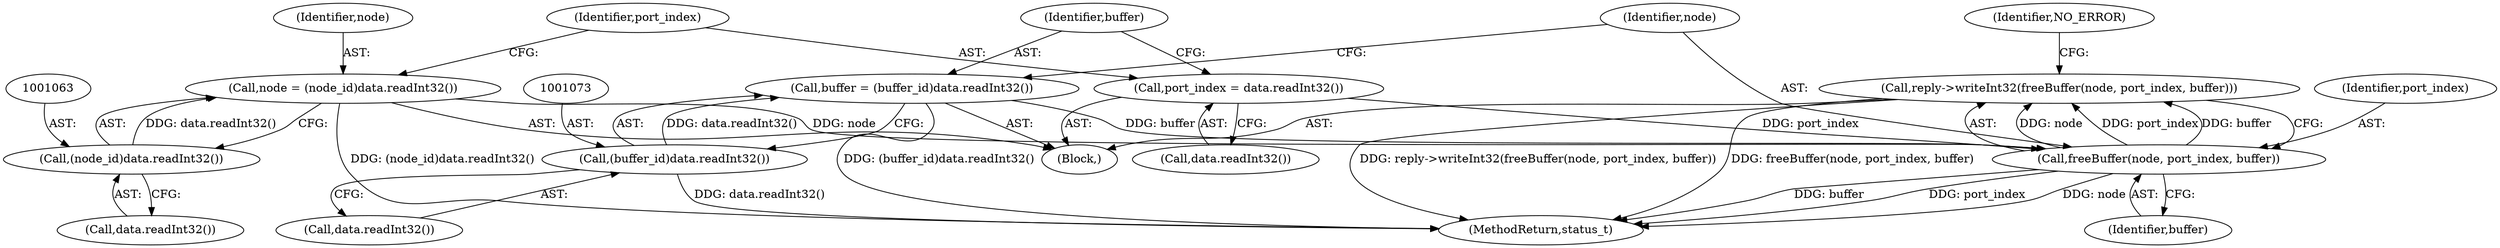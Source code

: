 digraph "0_Android_8d87321b704cb3f88e8cae668937d001fd63d5e3@API" {
"1001075" [label="(Call,reply->writeInt32(freeBuffer(node, port_index, buffer)))"];
"1001076" [label="(Call,freeBuffer(node, port_index, buffer))"];
"1001060" [label="(Call,node = (node_id)data.readInt32())"];
"1001062" [label="(Call,(node_id)data.readInt32())"];
"1001066" [label="(Call,port_index = data.readInt32())"];
"1001070" [label="(Call,buffer = (buffer_id)data.readInt32())"];
"1001072" [label="(Call,(buffer_id)data.readInt32())"];
"1001207" [label="(MethodReturn,status_t)"];
"1001054" [label="(Block,)"];
"1001072" [label="(Call,(buffer_id)data.readInt32())"];
"1001064" [label="(Call,data.readInt32())"];
"1001075" [label="(Call,reply->writeInt32(freeBuffer(node, port_index, buffer)))"];
"1001071" [label="(Identifier,buffer)"];
"1001067" [label="(Identifier,port_index)"];
"1001070" [label="(Call,buffer = (buffer_id)data.readInt32())"];
"1001061" [label="(Identifier,node)"];
"1001060" [label="(Call,node = (node_id)data.readInt32())"];
"1001077" [label="(Identifier,node)"];
"1001062" [label="(Call,(node_id)data.readInt32())"];
"1001076" [label="(Call,freeBuffer(node, port_index, buffer))"];
"1001079" [label="(Identifier,buffer)"];
"1001068" [label="(Call,data.readInt32())"];
"1001078" [label="(Identifier,port_index)"];
"1001081" [label="(Identifier,NO_ERROR)"];
"1001066" [label="(Call,port_index = data.readInt32())"];
"1001074" [label="(Call,data.readInt32())"];
"1001075" -> "1001054"  [label="AST: "];
"1001075" -> "1001076"  [label="CFG: "];
"1001076" -> "1001075"  [label="AST: "];
"1001081" -> "1001075"  [label="CFG: "];
"1001075" -> "1001207"  [label="DDG: reply->writeInt32(freeBuffer(node, port_index, buffer))"];
"1001075" -> "1001207"  [label="DDG: freeBuffer(node, port_index, buffer)"];
"1001076" -> "1001075"  [label="DDG: node"];
"1001076" -> "1001075"  [label="DDG: port_index"];
"1001076" -> "1001075"  [label="DDG: buffer"];
"1001076" -> "1001079"  [label="CFG: "];
"1001077" -> "1001076"  [label="AST: "];
"1001078" -> "1001076"  [label="AST: "];
"1001079" -> "1001076"  [label="AST: "];
"1001076" -> "1001207"  [label="DDG: port_index"];
"1001076" -> "1001207"  [label="DDG: node"];
"1001076" -> "1001207"  [label="DDG: buffer"];
"1001060" -> "1001076"  [label="DDG: node"];
"1001066" -> "1001076"  [label="DDG: port_index"];
"1001070" -> "1001076"  [label="DDG: buffer"];
"1001060" -> "1001054"  [label="AST: "];
"1001060" -> "1001062"  [label="CFG: "];
"1001061" -> "1001060"  [label="AST: "];
"1001062" -> "1001060"  [label="AST: "];
"1001067" -> "1001060"  [label="CFG: "];
"1001060" -> "1001207"  [label="DDG: (node_id)data.readInt32()"];
"1001062" -> "1001060"  [label="DDG: data.readInt32()"];
"1001062" -> "1001064"  [label="CFG: "];
"1001063" -> "1001062"  [label="AST: "];
"1001064" -> "1001062"  [label="AST: "];
"1001066" -> "1001054"  [label="AST: "];
"1001066" -> "1001068"  [label="CFG: "];
"1001067" -> "1001066"  [label="AST: "];
"1001068" -> "1001066"  [label="AST: "];
"1001071" -> "1001066"  [label="CFG: "];
"1001070" -> "1001054"  [label="AST: "];
"1001070" -> "1001072"  [label="CFG: "];
"1001071" -> "1001070"  [label="AST: "];
"1001072" -> "1001070"  [label="AST: "];
"1001077" -> "1001070"  [label="CFG: "];
"1001070" -> "1001207"  [label="DDG: (buffer_id)data.readInt32()"];
"1001072" -> "1001070"  [label="DDG: data.readInt32()"];
"1001072" -> "1001074"  [label="CFG: "];
"1001073" -> "1001072"  [label="AST: "];
"1001074" -> "1001072"  [label="AST: "];
"1001072" -> "1001207"  [label="DDG: data.readInt32()"];
}

